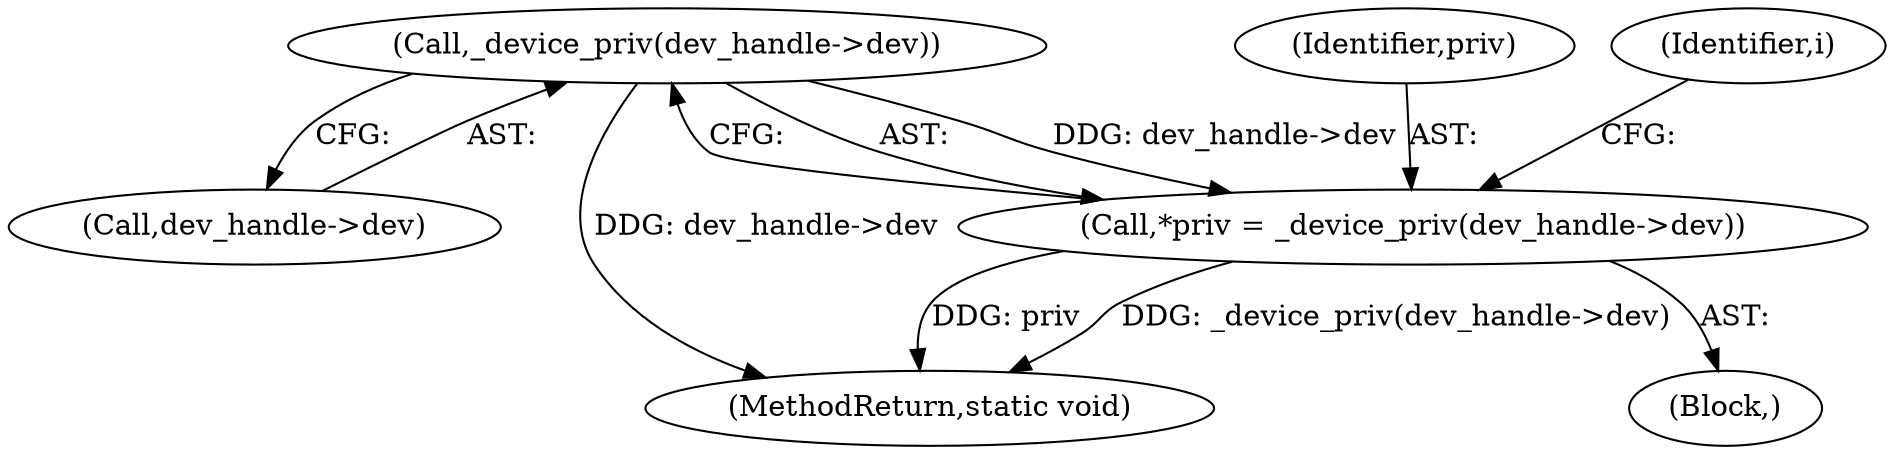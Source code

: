 digraph "0_Chrome_ac149a8d4371c0e01e0934fdd57b09e86f96b5b9_10@pointer" {
"1000107" [label="(Call,_device_priv(dev_handle->dev))"];
"1000105" [label="(Call,*priv = _device_priv(dev_handle->dev))"];
"1000108" [label="(Call,dev_handle->dev)"];
"1000106" [label="(Identifier,priv)"];
"1000103" [label="(Block,)"];
"1000105" [label="(Call,*priv = _device_priv(dev_handle->dev))"];
"1000115" [label="(Identifier,i)"];
"1000190" [label="(MethodReturn,static void)"];
"1000107" [label="(Call,_device_priv(dev_handle->dev))"];
"1000107" -> "1000105"  [label="AST: "];
"1000107" -> "1000108"  [label="CFG: "];
"1000108" -> "1000107"  [label="AST: "];
"1000105" -> "1000107"  [label="CFG: "];
"1000107" -> "1000190"  [label="DDG: dev_handle->dev"];
"1000107" -> "1000105"  [label="DDG: dev_handle->dev"];
"1000105" -> "1000103"  [label="AST: "];
"1000106" -> "1000105"  [label="AST: "];
"1000115" -> "1000105"  [label="CFG: "];
"1000105" -> "1000190"  [label="DDG: priv"];
"1000105" -> "1000190"  [label="DDG: _device_priv(dev_handle->dev)"];
}
